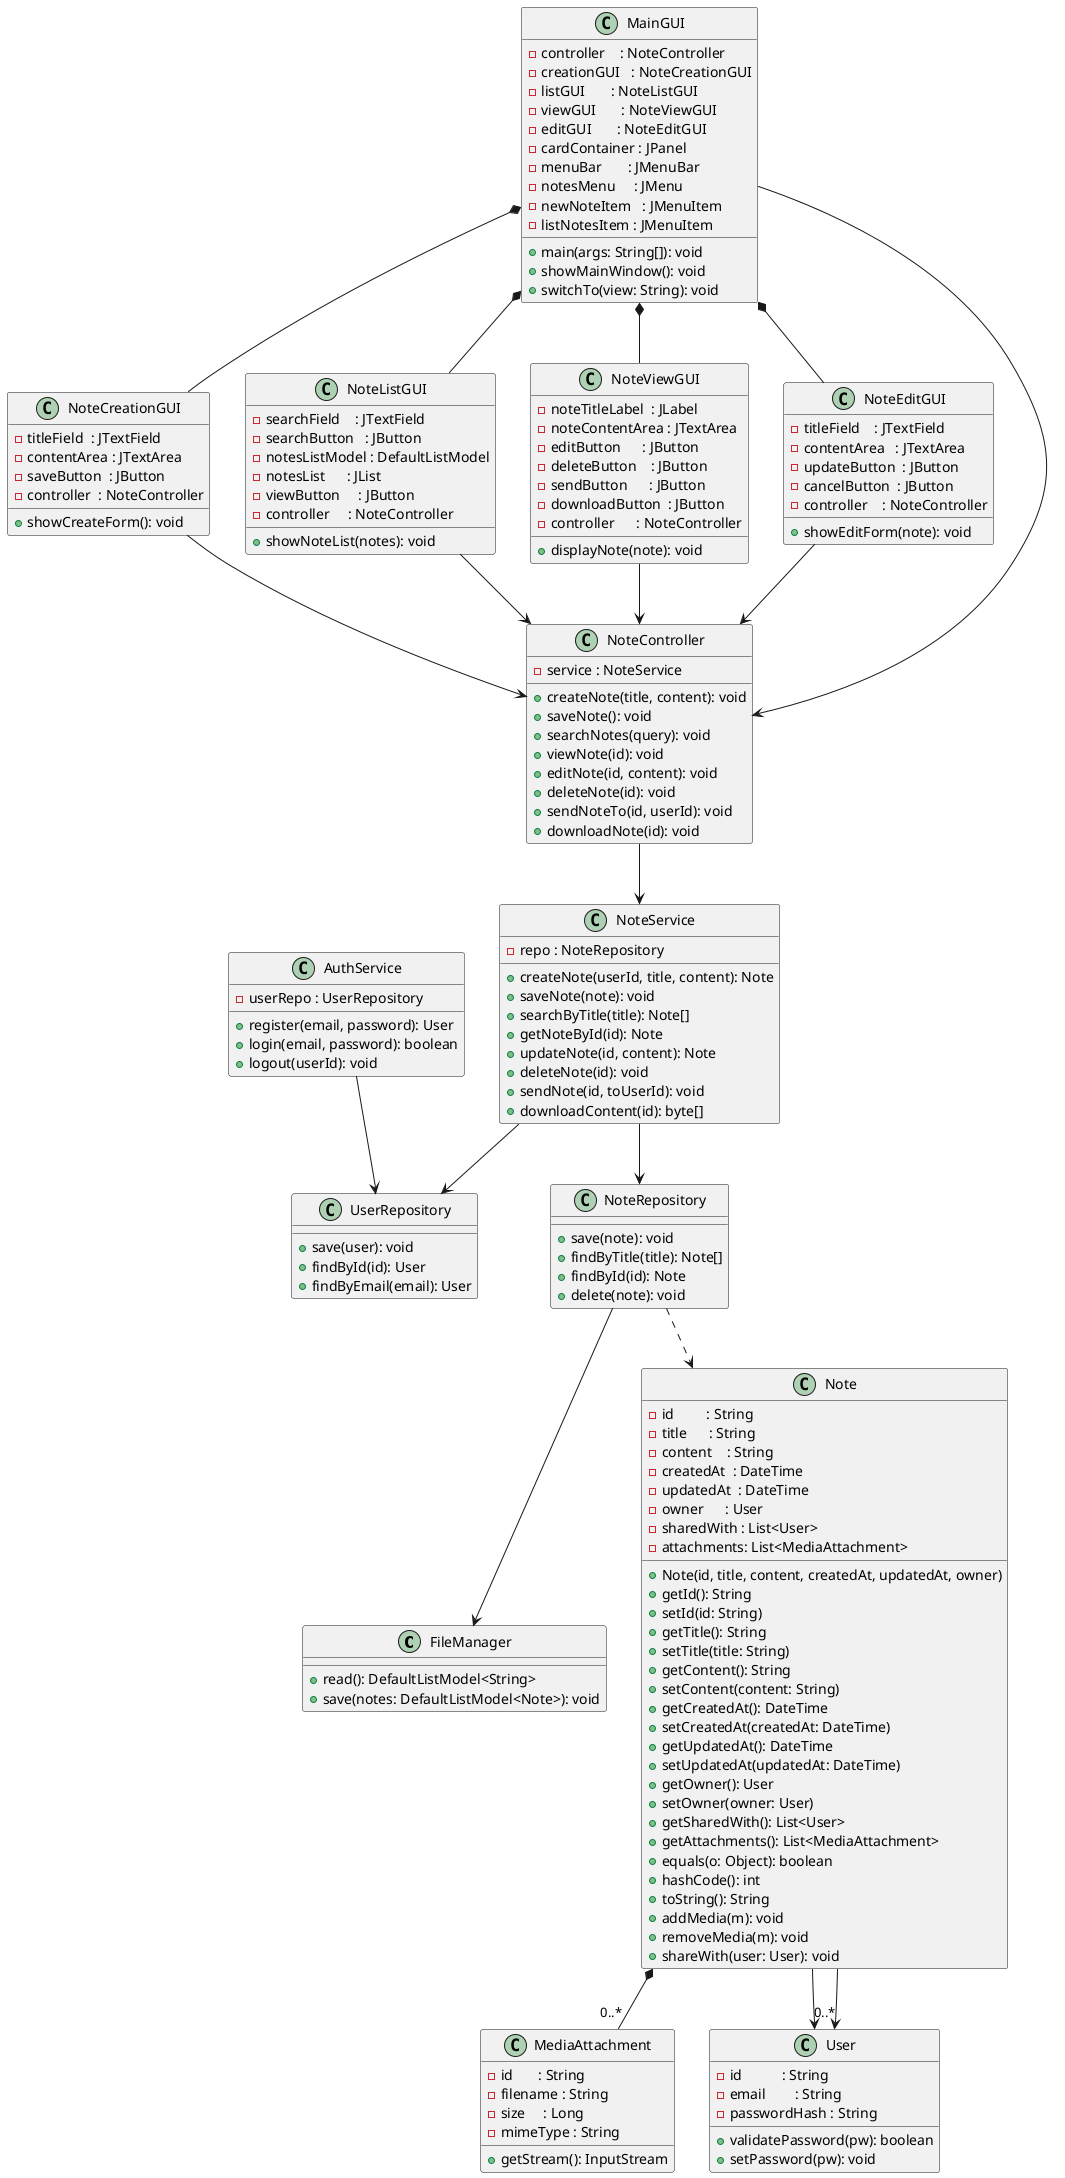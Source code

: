@startuml
class FileManager {
  + read(): DefaultListModel<String>
  + save(notes: DefaultListModel<Note>): void
}

class MainGUI {
  - controller    : NoteController
  - creationGUI   : NoteCreationGUI
  - listGUI       : NoteListGUI
  - viewGUI       : NoteViewGUI
  - editGUI       : NoteEditGUI
  - cardContainer : JPanel
  - menuBar       : JMenuBar
  - notesMenu     : JMenu
  - newNoteItem   : JMenuItem
  - listNotesItem : JMenuItem
  + main(args: String[]): void
  + showMainWindow(): void
  + switchTo(view: String): void
}

class NoteCreationGUI {
  - titleField  : JTextField
  - contentArea : JTextArea
  - saveButton  : JButton
  - controller  : NoteController
  + showCreateForm(): void
}

class NoteListGUI {
  - searchField    : JTextField
  - searchButton   : JButton
  - notesListModel : DefaultListModel
  - notesList      : JList
  - viewButton     : JButton
  - controller     : NoteController
  + showNoteList(notes): void
}

class NoteViewGUI {
  - noteTitleLabel  : JLabel
  - noteContentArea : JTextArea
  - editButton      : JButton
  - deleteButton    : JButton
  - sendButton      : JButton
  - downloadButton  : JButton
  - controller      : NoteController
  + displayNote(note): void
}

class NoteEditGUI {
  - titleField    : JTextField
  - contentArea   : JTextArea
  - updateButton  : JButton
  - cancelButton  : JButton
  - controller    : NoteController
  + showEditForm(note): void
}

class NoteController {
  - service : NoteService
  + createNote(title, content): void
  + saveNote(): void
  + searchNotes(query): void
  + viewNote(id): void
  + editNote(id, content): void
  + deleteNote(id): void
  + sendNoteTo(id, userId): void
  + downloadNote(id): void
}

class NoteService {
  - repo : NoteRepository
  + createNote(userId, title, content): Note
  + saveNote(note): void
  + searchByTitle(title): Note[]
  + getNoteById(id): Note
  + updateNote(id, content): Note
  + deleteNote(id): void
  + sendNote(id, toUserId): void
  + downloadContent(id): byte[]
}

class AuthService {
  - userRepo : UserRepository
  + register(email, password): User
  + login(email, password): boolean
  + logout(userId): void
}

class NoteRepository {
  + save(note): void
  + findByTitle(title): Note[]
  + findById(id): Note
  + delete(note): void
}

class UserRepository {
  + save(user): void
  + findById(id): User
  + findByEmail(email): User
}

class Note {
  - id         : String
  - title      : String
  - content    : String
  - createdAt  : DateTime
  - updatedAt  : DateTime
  - owner      : User
  - sharedWith : List<User>
  - attachments: List<MediaAttachment>
  + Note(id, title, content, createdAt, updatedAt, owner)
  + getId(): String
  + setId(id: String)
  + getTitle(): String
  + setTitle(title: String)
  + getContent(): String
  + setContent(content: String)
  + getCreatedAt(): DateTime
  + setCreatedAt(createdAt: DateTime)
  + getUpdatedAt(): DateTime
  + setUpdatedAt(updatedAt: DateTime)
  + getOwner(): User
  + setOwner(owner: User)
  + getSharedWith(): List<User>
  + getAttachments(): List<MediaAttachment>
  + equals(o: Object): boolean
  + hashCode(): int
  + toString(): String
  + addMedia(m): void
  + removeMedia(m): void
  + shareWith(user: User): void
}

class MediaAttachment {
  - id       : String
  - filename : String
  - size     : Long
  - mimeType : String
  + getStream(): InputStream
}

class User {
  - id           : String
  - email        : String
  - passwordHash : String
  + validatePassword(pw): boolean
  + setPassword(pw): void
}

MainGUI *-- NoteCreationGUI
MainGUI *-- NoteListGUI
MainGUI *-- NoteViewGUI
MainGUI *-- NoteEditGUI
MainGUI --> NoteController

NoteCreationGUI --> NoteController
NoteListGUI     --> NoteController
NoteViewGUI     --> NoteController
NoteEditGUI     --> NoteController

NoteController --> NoteService
NoteService    --> NoteRepository
NoteService    --> UserRepository
NoteRepository --> FileManager
AuthService --> UserRepository
NoteRepository ..> Note
Note *-- "0..*" MediaAttachment
Note --> User
Note --> "0..*" User

@enduml
